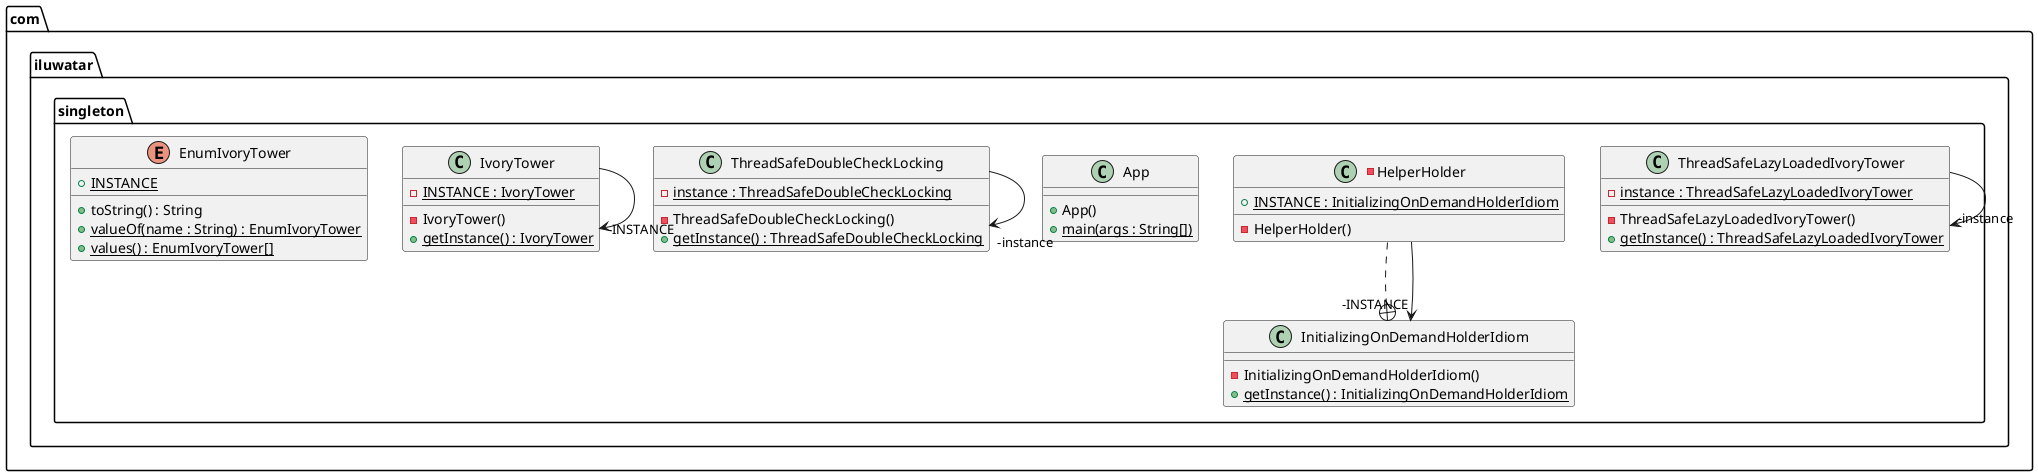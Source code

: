 @startuml
package com.iluwatar.singleton {
  class ThreadSafeLazyLoadedIvoryTower {
    - instance : ThreadSafeLazyLoadedIvoryTower {static}
    - ThreadSafeLazyLoadedIvoryTower()
    + getInstance() : ThreadSafeLazyLoadedIvoryTower {static}
  }
  -class HelperHolder {
    + INSTANCE : InitializingOnDemandHolderIdiom {static}
    - HelperHolder()
  }
  class App {
    + App()
    + main(args : String[]) {static}
  }
  class ThreadSafeDoubleCheckLocking {
    - instance : ThreadSafeDoubleCheckLocking {static}
    - ThreadSafeDoubleCheckLocking()
    + getInstance() : ThreadSafeDoubleCheckLocking {static}
  }
  class InitializingOnDemandHolderIdiom {
    - InitializingOnDemandHolderIdiom()
    + getInstance() : InitializingOnDemandHolderIdiom {static}
  }
  class IvoryTower {
    - INSTANCE : IvoryTower {static}
    - IvoryTower()
    + getInstance() : IvoryTower {static}
  }
  enum EnumIvoryTower {
    + INSTANCE {static}
    + toString() : String
    + valueOf(name : String) : EnumIvoryTower {static}
    + values() : EnumIvoryTower[] {static}
  }
}
IvoryTower -->  "-INSTANCE" IvoryTower
ThreadSafeDoubleCheckLocking -->  "-instance" ThreadSafeDoubleCheckLocking
ThreadSafeLazyLoadedIvoryTower -->  "-instance" ThreadSafeLazyLoadedIvoryTower
HelperHolder ..+ InitializingOnDemandHolderIdiom
HelperHolder -->  "-INSTANCE" InitializingOnDemandHolderIdiom
@enduml